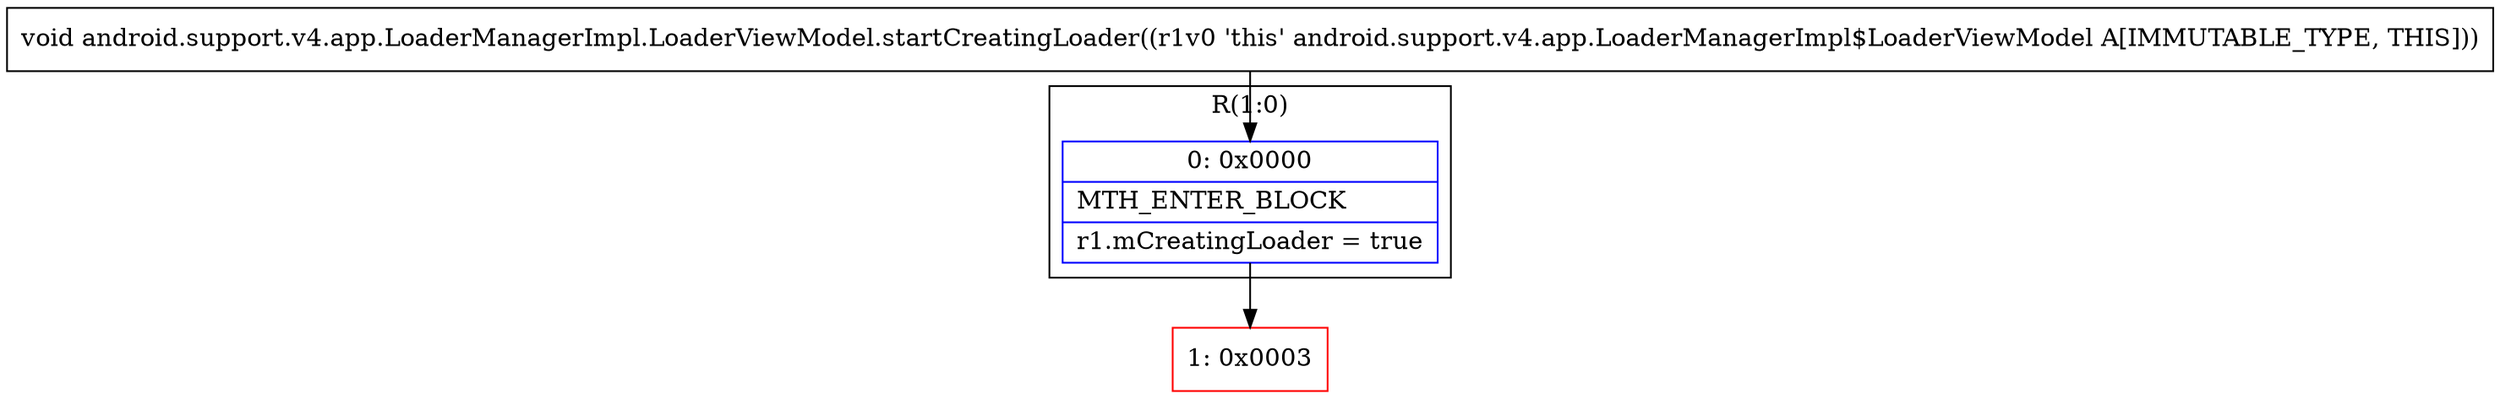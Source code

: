 digraph "CFG forandroid.support.v4.app.LoaderManagerImpl.LoaderViewModel.startCreatingLoader()V" {
subgraph cluster_Region_1408492800 {
label = "R(1:0)";
node [shape=record,color=blue];
Node_0 [shape=record,label="{0\:\ 0x0000|MTH_ENTER_BLOCK\l|r1.mCreatingLoader = true\l}"];
}
Node_1 [shape=record,color=red,label="{1\:\ 0x0003}"];
MethodNode[shape=record,label="{void android.support.v4.app.LoaderManagerImpl.LoaderViewModel.startCreatingLoader((r1v0 'this' android.support.v4.app.LoaderManagerImpl$LoaderViewModel A[IMMUTABLE_TYPE, THIS])) }"];
MethodNode -> Node_0;
Node_0 -> Node_1;
}

